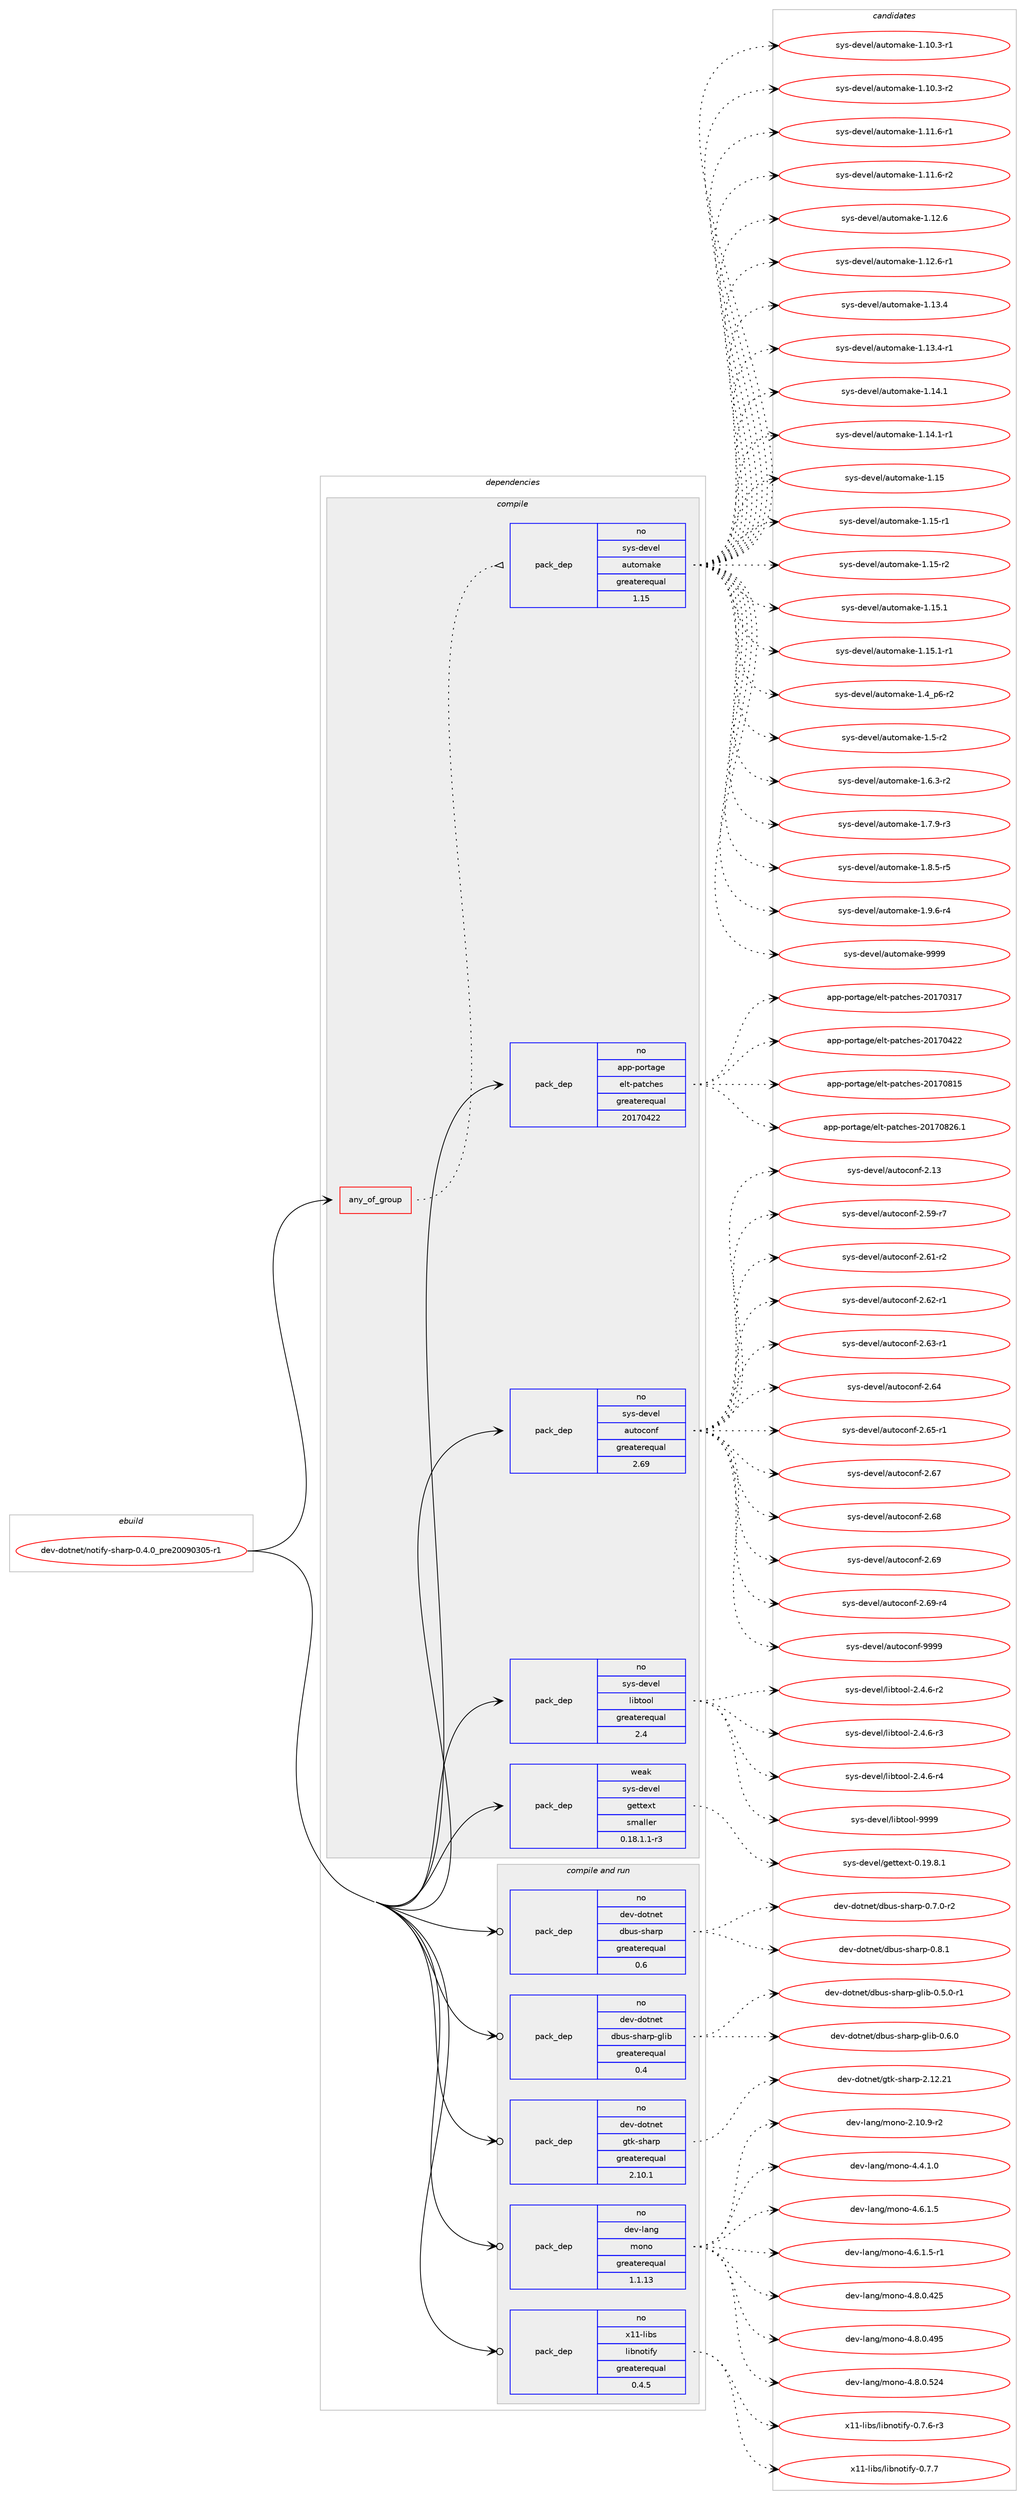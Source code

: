 digraph prolog {

# *************
# Graph options
# *************

newrank=true;
concentrate=true;
compound=true;
graph [rankdir=LR,fontname=Helvetica,fontsize=10,ranksep=1.5];#, ranksep=2.5, nodesep=0.2];
edge  [arrowhead=vee];
node  [fontname=Helvetica,fontsize=10];

# **********
# The ebuild
# **********

subgraph cluster_leftcol {
color=gray;
rank=same;
label=<<i>ebuild</i>>;
id [label="dev-dotnet/notify-sharp-0.4.0_pre20090305-r1", color=red, width=4, href="../dev-dotnet/notify-sharp-0.4.0_pre20090305-r1.svg"];
}

# ****************
# The dependencies
# ****************

subgraph cluster_midcol {
color=gray;
label=<<i>dependencies</i>>;
subgraph cluster_compile {
fillcolor="#eeeeee";
style=filled;
label=<<i>compile</i>>;
subgraph any1561 {
dependency71597 [label=<<TABLE BORDER="0" CELLBORDER="1" CELLSPACING="0" CELLPADDING="4"><TR><TD CELLPADDING="10">any_of_group</TD></TR></TABLE>>, shape=none, color=red];subgraph pack52531 {
dependency71598 [label=<<TABLE BORDER="0" CELLBORDER="1" CELLSPACING="0" CELLPADDING="4" WIDTH="220"><TR><TD ROWSPAN="6" CELLPADDING="30">pack_dep</TD></TR><TR><TD WIDTH="110">no</TD></TR><TR><TD>sys-devel</TD></TR><TR><TD>automake</TD></TR><TR><TD>greaterequal</TD></TR><TR><TD>1.15</TD></TR></TABLE>>, shape=none, color=blue];
}
dependency71597:e -> dependency71598:w [weight=20,style="dotted",arrowhead="oinv"];
}
id:e -> dependency71597:w [weight=20,style="solid",arrowhead="vee"];
subgraph pack52532 {
dependency71599 [label=<<TABLE BORDER="0" CELLBORDER="1" CELLSPACING="0" CELLPADDING="4" WIDTH="220"><TR><TD ROWSPAN="6" CELLPADDING="30">pack_dep</TD></TR><TR><TD WIDTH="110">no</TD></TR><TR><TD>app-portage</TD></TR><TR><TD>elt-patches</TD></TR><TR><TD>greaterequal</TD></TR><TR><TD>20170422</TD></TR></TABLE>>, shape=none, color=blue];
}
id:e -> dependency71599:w [weight=20,style="solid",arrowhead="vee"];
subgraph pack52533 {
dependency71600 [label=<<TABLE BORDER="0" CELLBORDER="1" CELLSPACING="0" CELLPADDING="4" WIDTH="220"><TR><TD ROWSPAN="6" CELLPADDING="30">pack_dep</TD></TR><TR><TD WIDTH="110">no</TD></TR><TR><TD>sys-devel</TD></TR><TR><TD>autoconf</TD></TR><TR><TD>greaterequal</TD></TR><TR><TD>2.69</TD></TR></TABLE>>, shape=none, color=blue];
}
id:e -> dependency71600:w [weight=20,style="solid",arrowhead="vee"];
subgraph pack52534 {
dependency71601 [label=<<TABLE BORDER="0" CELLBORDER="1" CELLSPACING="0" CELLPADDING="4" WIDTH="220"><TR><TD ROWSPAN="6" CELLPADDING="30">pack_dep</TD></TR><TR><TD WIDTH="110">no</TD></TR><TR><TD>sys-devel</TD></TR><TR><TD>libtool</TD></TR><TR><TD>greaterequal</TD></TR><TR><TD>2.4</TD></TR></TABLE>>, shape=none, color=blue];
}
id:e -> dependency71601:w [weight=20,style="solid",arrowhead="vee"];
subgraph pack52535 {
dependency71602 [label=<<TABLE BORDER="0" CELLBORDER="1" CELLSPACING="0" CELLPADDING="4" WIDTH="220"><TR><TD ROWSPAN="6" CELLPADDING="30">pack_dep</TD></TR><TR><TD WIDTH="110">weak</TD></TR><TR><TD>sys-devel</TD></TR><TR><TD>gettext</TD></TR><TR><TD>smaller</TD></TR><TR><TD>0.18.1.1-r3</TD></TR></TABLE>>, shape=none, color=blue];
}
id:e -> dependency71602:w [weight=20,style="solid",arrowhead="vee"];
}
subgraph cluster_compileandrun {
fillcolor="#eeeeee";
style=filled;
label=<<i>compile and run</i>>;
subgraph pack52536 {
dependency71603 [label=<<TABLE BORDER="0" CELLBORDER="1" CELLSPACING="0" CELLPADDING="4" WIDTH="220"><TR><TD ROWSPAN="6" CELLPADDING="30">pack_dep</TD></TR><TR><TD WIDTH="110">no</TD></TR><TR><TD>dev-dotnet</TD></TR><TR><TD>dbus-sharp</TD></TR><TR><TD>greaterequal</TD></TR><TR><TD>0.6</TD></TR></TABLE>>, shape=none, color=blue];
}
id:e -> dependency71603:w [weight=20,style="solid",arrowhead="odotvee"];
subgraph pack52537 {
dependency71604 [label=<<TABLE BORDER="0" CELLBORDER="1" CELLSPACING="0" CELLPADDING="4" WIDTH="220"><TR><TD ROWSPAN="6" CELLPADDING="30">pack_dep</TD></TR><TR><TD WIDTH="110">no</TD></TR><TR><TD>dev-dotnet</TD></TR><TR><TD>dbus-sharp-glib</TD></TR><TR><TD>greaterequal</TD></TR><TR><TD>0.4</TD></TR></TABLE>>, shape=none, color=blue];
}
id:e -> dependency71604:w [weight=20,style="solid",arrowhead="odotvee"];
subgraph pack52538 {
dependency71605 [label=<<TABLE BORDER="0" CELLBORDER="1" CELLSPACING="0" CELLPADDING="4" WIDTH="220"><TR><TD ROWSPAN="6" CELLPADDING="30">pack_dep</TD></TR><TR><TD WIDTH="110">no</TD></TR><TR><TD>dev-dotnet</TD></TR><TR><TD>gtk-sharp</TD></TR><TR><TD>greaterequal</TD></TR><TR><TD>2.10.1</TD></TR></TABLE>>, shape=none, color=blue];
}
id:e -> dependency71605:w [weight=20,style="solid",arrowhead="odotvee"];
subgraph pack52539 {
dependency71606 [label=<<TABLE BORDER="0" CELLBORDER="1" CELLSPACING="0" CELLPADDING="4" WIDTH="220"><TR><TD ROWSPAN="6" CELLPADDING="30">pack_dep</TD></TR><TR><TD WIDTH="110">no</TD></TR><TR><TD>dev-lang</TD></TR><TR><TD>mono</TD></TR><TR><TD>greaterequal</TD></TR><TR><TD>1.1.13</TD></TR></TABLE>>, shape=none, color=blue];
}
id:e -> dependency71606:w [weight=20,style="solid",arrowhead="odotvee"];
subgraph pack52540 {
dependency71607 [label=<<TABLE BORDER="0" CELLBORDER="1" CELLSPACING="0" CELLPADDING="4" WIDTH="220"><TR><TD ROWSPAN="6" CELLPADDING="30">pack_dep</TD></TR><TR><TD WIDTH="110">no</TD></TR><TR><TD>x11-libs</TD></TR><TR><TD>libnotify</TD></TR><TR><TD>greaterequal</TD></TR><TR><TD>0.4.5</TD></TR></TABLE>>, shape=none, color=blue];
}
id:e -> dependency71607:w [weight=20,style="solid",arrowhead="odotvee"];
}
subgraph cluster_run {
fillcolor="#eeeeee";
style=filled;
label=<<i>run</i>>;
}
}

# **************
# The candidates
# **************

subgraph cluster_choices {
rank=same;
color=gray;
label=<<i>candidates</i>>;

subgraph choice52531 {
color=black;
nodesep=1;
choice11512111545100101118101108479711711611110997107101454946494846514511449 [label="sys-devel/automake-1.10.3-r1", color=red, width=4,href="../sys-devel/automake-1.10.3-r1.svg"];
choice11512111545100101118101108479711711611110997107101454946494846514511450 [label="sys-devel/automake-1.10.3-r2", color=red, width=4,href="../sys-devel/automake-1.10.3-r2.svg"];
choice11512111545100101118101108479711711611110997107101454946494946544511449 [label="sys-devel/automake-1.11.6-r1", color=red, width=4,href="../sys-devel/automake-1.11.6-r1.svg"];
choice11512111545100101118101108479711711611110997107101454946494946544511450 [label="sys-devel/automake-1.11.6-r2", color=red, width=4,href="../sys-devel/automake-1.11.6-r2.svg"];
choice1151211154510010111810110847971171161111099710710145494649504654 [label="sys-devel/automake-1.12.6", color=red, width=4,href="../sys-devel/automake-1.12.6.svg"];
choice11512111545100101118101108479711711611110997107101454946495046544511449 [label="sys-devel/automake-1.12.6-r1", color=red, width=4,href="../sys-devel/automake-1.12.6-r1.svg"];
choice1151211154510010111810110847971171161111099710710145494649514652 [label="sys-devel/automake-1.13.4", color=red, width=4,href="../sys-devel/automake-1.13.4.svg"];
choice11512111545100101118101108479711711611110997107101454946495146524511449 [label="sys-devel/automake-1.13.4-r1", color=red, width=4,href="../sys-devel/automake-1.13.4-r1.svg"];
choice1151211154510010111810110847971171161111099710710145494649524649 [label="sys-devel/automake-1.14.1", color=red, width=4,href="../sys-devel/automake-1.14.1.svg"];
choice11512111545100101118101108479711711611110997107101454946495246494511449 [label="sys-devel/automake-1.14.1-r1", color=red, width=4,href="../sys-devel/automake-1.14.1-r1.svg"];
choice115121115451001011181011084797117116111109971071014549464953 [label="sys-devel/automake-1.15", color=red, width=4,href="../sys-devel/automake-1.15.svg"];
choice1151211154510010111810110847971171161111099710710145494649534511449 [label="sys-devel/automake-1.15-r1", color=red, width=4,href="../sys-devel/automake-1.15-r1.svg"];
choice1151211154510010111810110847971171161111099710710145494649534511450 [label="sys-devel/automake-1.15-r2", color=red, width=4,href="../sys-devel/automake-1.15-r2.svg"];
choice1151211154510010111810110847971171161111099710710145494649534649 [label="sys-devel/automake-1.15.1", color=red, width=4,href="../sys-devel/automake-1.15.1.svg"];
choice11512111545100101118101108479711711611110997107101454946495346494511449 [label="sys-devel/automake-1.15.1-r1", color=red, width=4,href="../sys-devel/automake-1.15.1-r1.svg"];
choice115121115451001011181011084797117116111109971071014549465295112544511450 [label="sys-devel/automake-1.4_p6-r2", color=red, width=4,href="../sys-devel/automake-1.4_p6-r2.svg"];
choice11512111545100101118101108479711711611110997107101454946534511450 [label="sys-devel/automake-1.5-r2", color=red, width=4,href="../sys-devel/automake-1.5-r2.svg"];
choice115121115451001011181011084797117116111109971071014549465446514511450 [label="sys-devel/automake-1.6.3-r2", color=red, width=4,href="../sys-devel/automake-1.6.3-r2.svg"];
choice115121115451001011181011084797117116111109971071014549465546574511451 [label="sys-devel/automake-1.7.9-r3", color=red, width=4,href="../sys-devel/automake-1.7.9-r3.svg"];
choice115121115451001011181011084797117116111109971071014549465646534511453 [label="sys-devel/automake-1.8.5-r5", color=red, width=4,href="../sys-devel/automake-1.8.5-r5.svg"];
choice115121115451001011181011084797117116111109971071014549465746544511452 [label="sys-devel/automake-1.9.6-r4", color=red, width=4,href="../sys-devel/automake-1.9.6-r4.svg"];
choice115121115451001011181011084797117116111109971071014557575757 [label="sys-devel/automake-9999", color=red, width=4,href="../sys-devel/automake-9999.svg"];
dependency71598:e -> choice11512111545100101118101108479711711611110997107101454946494846514511449:w [style=dotted,weight="100"];
dependency71598:e -> choice11512111545100101118101108479711711611110997107101454946494846514511450:w [style=dotted,weight="100"];
dependency71598:e -> choice11512111545100101118101108479711711611110997107101454946494946544511449:w [style=dotted,weight="100"];
dependency71598:e -> choice11512111545100101118101108479711711611110997107101454946494946544511450:w [style=dotted,weight="100"];
dependency71598:e -> choice1151211154510010111810110847971171161111099710710145494649504654:w [style=dotted,weight="100"];
dependency71598:e -> choice11512111545100101118101108479711711611110997107101454946495046544511449:w [style=dotted,weight="100"];
dependency71598:e -> choice1151211154510010111810110847971171161111099710710145494649514652:w [style=dotted,weight="100"];
dependency71598:e -> choice11512111545100101118101108479711711611110997107101454946495146524511449:w [style=dotted,weight="100"];
dependency71598:e -> choice1151211154510010111810110847971171161111099710710145494649524649:w [style=dotted,weight="100"];
dependency71598:e -> choice11512111545100101118101108479711711611110997107101454946495246494511449:w [style=dotted,weight="100"];
dependency71598:e -> choice115121115451001011181011084797117116111109971071014549464953:w [style=dotted,weight="100"];
dependency71598:e -> choice1151211154510010111810110847971171161111099710710145494649534511449:w [style=dotted,weight="100"];
dependency71598:e -> choice1151211154510010111810110847971171161111099710710145494649534511450:w [style=dotted,weight="100"];
dependency71598:e -> choice1151211154510010111810110847971171161111099710710145494649534649:w [style=dotted,weight="100"];
dependency71598:e -> choice11512111545100101118101108479711711611110997107101454946495346494511449:w [style=dotted,weight="100"];
dependency71598:e -> choice115121115451001011181011084797117116111109971071014549465295112544511450:w [style=dotted,weight="100"];
dependency71598:e -> choice11512111545100101118101108479711711611110997107101454946534511450:w [style=dotted,weight="100"];
dependency71598:e -> choice115121115451001011181011084797117116111109971071014549465446514511450:w [style=dotted,weight="100"];
dependency71598:e -> choice115121115451001011181011084797117116111109971071014549465546574511451:w [style=dotted,weight="100"];
dependency71598:e -> choice115121115451001011181011084797117116111109971071014549465646534511453:w [style=dotted,weight="100"];
dependency71598:e -> choice115121115451001011181011084797117116111109971071014549465746544511452:w [style=dotted,weight="100"];
dependency71598:e -> choice115121115451001011181011084797117116111109971071014557575757:w [style=dotted,weight="100"];
}
subgraph choice52532 {
color=black;
nodesep=1;
choice97112112451121111141169710310147101108116451129711699104101115455048495548514955 [label="app-portage/elt-patches-20170317", color=red, width=4,href="../app-portage/elt-patches-20170317.svg"];
choice97112112451121111141169710310147101108116451129711699104101115455048495548525050 [label="app-portage/elt-patches-20170422", color=red, width=4,href="../app-portage/elt-patches-20170422.svg"];
choice97112112451121111141169710310147101108116451129711699104101115455048495548564953 [label="app-portage/elt-patches-20170815", color=red, width=4,href="../app-portage/elt-patches-20170815.svg"];
choice971121124511211111411697103101471011081164511297116991041011154550484955485650544649 [label="app-portage/elt-patches-20170826.1", color=red, width=4,href="../app-portage/elt-patches-20170826.1.svg"];
dependency71599:e -> choice97112112451121111141169710310147101108116451129711699104101115455048495548514955:w [style=dotted,weight="100"];
dependency71599:e -> choice97112112451121111141169710310147101108116451129711699104101115455048495548525050:w [style=dotted,weight="100"];
dependency71599:e -> choice97112112451121111141169710310147101108116451129711699104101115455048495548564953:w [style=dotted,weight="100"];
dependency71599:e -> choice971121124511211111411697103101471011081164511297116991041011154550484955485650544649:w [style=dotted,weight="100"];
}
subgraph choice52533 {
color=black;
nodesep=1;
choice115121115451001011181011084797117116111991111101024550464951 [label="sys-devel/autoconf-2.13", color=red, width=4,href="../sys-devel/autoconf-2.13.svg"];
choice1151211154510010111810110847971171161119911111010245504653574511455 [label="sys-devel/autoconf-2.59-r7", color=red, width=4,href="../sys-devel/autoconf-2.59-r7.svg"];
choice1151211154510010111810110847971171161119911111010245504654494511450 [label="sys-devel/autoconf-2.61-r2", color=red, width=4,href="../sys-devel/autoconf-2.61-r2.svg"];
choice1151211154510010111810110847971171161119911111010245504654504511449 [label="sys-devel/autoconf-2.62-r1", color=red, width=4,href="../sys-devel/autoconf-2.62-r1.svg"];
choice1151211154510010111810110847971171161119911111010245504654514511449 [label="sys-devel/autoconf-2.63-r1", color=red, width=4,href="../sys-devel/autoconf-2.63-r1.svg"];
choice115121115451001011181011084797117116111991111101024550465452 [label="sys-devel/autoconf-2.64", color=red, width=4,href="../sys-devel/autoconf-2.64.svg"];
choice1151211154510010111810110847971171161119911111010245504654534511449 [label="sys-devel/autoconf-2.65-r1", color=red, width=4,href="../sys-devel/autoconf-2.65-r1.svg"];
choice115121115451001011181011084797117116111991111101024550465455 [label="sys-devel/autoconf-2.67", color=red, width=4,href="../sys-devel/autoconf-2.67.svg"];
choice115121115451001011181011084797117116111991111101024550465456 [label="sys-devel/autoconf-2.68", color=red, width=4,href="../sys-devel/autoconf-2.68.svg"];
choice115121115451001011181011084797117116111991111101024550465457 [label="sys-devel/autoconf-2.69", color=red, width=4,href="../sys-devel/autoconf-2.69.svg"];
choice1151211154510010111810110847971171161119911111010245504654574511452 [label="sys-devel/autoconf-2.69-r4", color=red, width=4,href="../sys-devel/autoconf-2.69-r4.svg"];
choice115121115451001011181011084797117116111991111101024557575757 [label="sys-devel/autoconf-9999", color=red, width=4,href="../sys-devel/autoconf-9999.svg"];
dependency71600:e -> choice115121115451001011181011084797117116111991111101024550464951:w [style=dotted,weight="100"];
dependency71600:e -> choice1151211154510010111810110847971171161119911111010245504653574511455:w [style=dotted,weight="100"];
dependency71600:e -> choice1151211154510010111810110847971171161119911111010245504654494511450:w [style=dotted,weight="100"];
dependency71600:e -> choice1151211154510010111810110847971171161119911111010245504654504511449:w [style=dotted,weight="100"];
dependency71600:e -> choice1151211154510010111810110847971171161119911111010245504654514511449:w [style=dotted,weight="100"];
dependency71600:e -> choice115121115451001011181011084797117116111991111101024550465452:w [style=dotted,weight="100"];
dependency71600:e -> choice1151211154510010111810110847971171161119911111010245504654534511449:w [style=dotted,weight="100"];
dependency71600:e -> choice115121115451001011181011084797117116111991111101024550465455:w [style=dotted,weight="100"];
dependency71600:e -> choice115121115451001011181011084797117116111991111101024550465456:w [style=dotted,weight="100"];
dependency71600:e -> choice115121115451001011181011084797117116111991111101024550465457:w [style=dotted,weight="100"];
dependency71600:e -> choice1151211154510010111810110847971171161119911111010245504654574511452:w [style=dotted,weight="100"];
dependency71600:e -> choice115121115451001011181011084797117116111991111101024557575757:w [style=dotted,weight="100"];
}
subgraph choice52534 {
color=black;
nodesep=1;
choice1151211154510010111810110847108105981161111111084550465246544511450 [label="sys-devel/libtool-2.4.6-r2", color=red, width=4,href="../sys-devel/libtool-2.4.6-r2.svg"];
choice1151211154510010111810110847108105981161111111084550465246544511451 [label="sys-devel/libtool-2.4.6-r3", color=red, width=4,href="../sys-devel/libtool-2.4.6-r3.svg"];
choice1151211154510010111810110847108105981161111111084550465246544511452 [label="sys-devel/libtool-2.4.6-r4", color=red, width=4,href="../sys-devel/libtool-2.4.6-r4.svg"];
choice1151211154510010111810110847108105981161111111084557575757 [label="sys-devel/libtool-9999", color=red, width=4,href="../sys-devel/libtool-9999.svg"];
dependency71601:e -> choice1151211154510010111810110847108105981161111111084550465246544511450:w [style=dotted,weight="100"];
dependency71601:e -> choice1151211154510010111810110847108105981161111111084550465246544511451:w [style=dotted,weight="100"];
dependency71601:e -> choice1151211154510010111810110847108105981161111111084550465246544511452:w [style=dotted,weight="100"];
dependency71601:e -> choice1151211154510010111810110847108105981161111111084557575757:w [style=dotted,weight="100"];
}
subgraph choice52535 {
color=black;
nodesep=1;
choice1151211154510010111810110847103101116116101120116454846495746564649 [label="sys-devel/gettext-0.19.8.1", color=red, width=4,href="../sys-devel/gettext-0.19.8.1.svg"];
dependency71602:e -> choice1151211154510010111810110847103101116116101120116454846495746564649:w [style=dotted,weight="100"];
}
subgraph choice52536 {
color=black;
nodesep=1;
choice10010111845100111116110101116471009811711545115104971141124548465546484511450 [label="dev-dotnet/dbus-sharp-0.7.0-r2", color=red, width=4,href="../dev-dotnet/dbus-sharp-0.7.0-r2.svg"];
choice1001011184510011111611010111647100981171154511510497114112454846564649 [label="dev-dotnet/dbus-sharp-0.8.1", color=red, width=4,href="../dev-dotnet/dbus-sharp-0.8.1.svg"];
dependency71603:e -> choice10010111845100111116110101116471009811711545115104971141124548465546484511450:w [style=dotted,weight="100"];
dependency71603:e -> choice1001011184510011111611010111647100981171154511510497114112454846564649:w [style=dotted,weight="100"];
}
subgraph choice52537 {
color=black;
nodesep=1;
choice100101118451001111161101011164710098117115451151049711411245103108105984548465346484511449 [label="dev-dotnet/dbus-sharp-glib-0.5.0-r1", color=red, width=4,href="../dev-dotnet/dbus-sharp-glib-0.5.0-r1.svg"];
choice10010111845100111116110101116471009811711545115104971141124510310810598454846544648 [label="dev-dotnet/dbus-sharp-glib-0.6.0", color=red, width=4,href="../dev-dotnet/dbus-sharp-glib-0.6.0.svg"];
dependency71604:e -> choice100101118451001111161101011164710098117115451151049711411245103108105984548465346484511449:w [style=dotted,weight="100"];
dependency71604:e -> choice10010111845100111116110101116471009811711545115104971141124510310810598454846544648:w [style=dotted,weight="100"];
}
subgraph choice52538 {
color=black;
nodesep=1;
choice100101118451001111161101011164710311610745115104971141124550464950465049 [label="dev-dotnet/gtk-sharp-2.12.21", color=red, width=4,href="../dev-dotnet/gtk-sharp-2.12.21.svg"];
dependency71605:e -> choice100101118451001111161101011164710311610745115104971141124550464950465049:w [style=dotted,weight="100"];
}
subgraph choice52539 {
color=black;
nodesep=1;
choice100101118451089711010347109111110111455046494846574511450 [label="dev-lang/mono-2.10.9-r2", color=red, width=4,href="../dev-lang/mono-2.10.9-r2.svg"];
choice1001011184510897110103471091111101114552465246494648 [label="dev-lang/mono-4.4.1.0", color=red, width=4,href="../dev-lang/mono-4.4.1.0.svg"];
choice1001011184510897110103471091111101114552465446494653 [label="dev-lang/mono-4.6.1.5", color=red, width=4,href="../dev-lang/mono-4.6.1.5.svg"];
choice10010111845108971101034710911111011145524654464946534511449 [label="dev-lang/mono-4.6.1.5-r1", color=red, width=4,href="../dev-lang/mono-4.6.1.5-r1.svg"];
choice10010111845108971101034710911111011145524656464846525053 [label="dev-lang/mono-4.8.0.425", color=red, width=4,href="../dev-lang/mono-4.8.0.425.svg"];
choice10010111845108971101034710911111011145524656464846525753 [label="dev-lang/mono-4.8.0.495", color=red, width=4,href="../dev-lang/mono-4.8.0.495.svg"];
choice10010111845108971101034710911111011145524656464846535052 [label="dev-lang/mono-4.8.0.524", color=red, width=4,href="../dev-lang/mono-4.8.0.524.svg"];
dependency71606:e -> choice100101118451089711010347109111110111455046494846574511450:w [style=dotted,weight="100"];
dependency71606:e -> choice1001011184510897110103471091111101114552465246494648:w [style=dotted,weight="100"];
dependency71606:e -> choice1001011184510897110103471091111101114552465446494653:w [style=dotted,weight="100"];
dependency71606:e -> choice10010111845108971101034710911111011145524654464946534511449:w [style=dotted,weight="100"];
dependency71606:e -> choice10010111845108971101034710911111011145524656464846525053:w [style=dotted,weight="100"];
dependency71606:e -> choice10010111845108971101034710911111011145524656464846525753:w [style=dotted,weight="100"];
dependency71606:e -> choice10010111845108971101034710911111011145524656464846535052:w [style=dotted,weight="100"];
}
subgraph choice52540 {
color=black;
nodesep=1;
choice1204949451081059811547108105981101111161051021214548465546544511451 [label="x11-libs/libnotify-0.7.6-r3", color=red, width=4,href="../x11-libs/libnotify-0.7.6-r3.svg"];
choice120494945108105981154710810598110111116105102121454846554655 [label="x11-libs/libnotify-0.7.7", color=red, width=4,href="../x11-libs/libnotify-0.7.7.svg"];
dependency71607:e -> choice1204949451081059811547108105981101111161051021214548465546544511451:w [style=dotted,weight="100"];
dependency71607:e -> choice120494945108105981154710810598110111116105102121454846554655:w [style=dotted,weight="100"];
}
}

}
